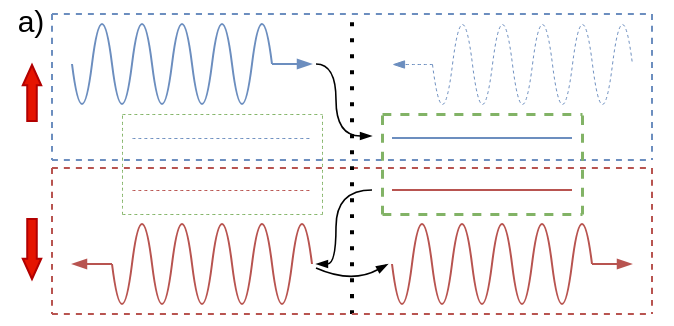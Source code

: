 <mxfile version="16.5.1" type="device"><diagram id="l3seAMB0fe14cYB8kFuQ" name="Page-1"><mxGraphModel dx="455" dy="326" grid="1" gridSize="10" guides="1" tooltips="1" connect="1" arrows="1" fold="1" page="1" pageScale="1" pageWidth="827" pageHeight="1169" math="0" shadow="0"><root><mxCell id="0"/><mxCell id="1" parent="0"/><mxCell id="nTtjCgQEIFGyHuIXyTcf-1" value="" style="swimlane;startSize=0;collapsible=0;strokeColor=none;allowArrows=0;connectable=0;strokeWidth=1;fillColor=none;" vertex="1" parent="1"><mxGeometry x="40" y="480" width="330" height="160" as="geometry"/></mxCell><mxCell id="nTtjCgQEIFGyHuIXyTcf-2" value="" style="endArrow=none;html=1;curved=1;fillColor=#f8cecc;strokeColor=#b85450;" edge="1" parent="nTtjCgQEIFGyHuIXyTcf-1"><mxGeometry width="50" height="50" relative="1" as="geometry"><mxPoint x="190" y="130" as="sourcePoint"/><mxPoint x="290" y="130" as="targetPoint"/><Array as="points"><mxPoint x="195" y="170"/><mxPoint x="205" y="90"/><mxPoint x="215" y="170"/><mxPoint x="225" y="90"/><mxPoint x="235" y="170"/><mxPoint x="245" y="90"/><mxPoint x="255" y="170"/><mxPoint x="265" y="90"/><mxPoint x="275" y="170"/><mxPoint x="285" y="90"/></Array></mxGeometry></mxCell><mxCell id="nTtjCgQEIFGyHuIXyTcf-3" value="" style="endArrow=blockThin;html=1;curved=1;endFill=1;endSize=5;startSize=2;fillColor=#f8cecc;strokeColor=#b85450;" edge="1" parent="nTtjCgQEIFGyHuIXyTcf-1"><mxGeometry width="50" height="50" relative="1" as="geometry"><mxPoint x="290" y="130" as="sourcePoint"/><mxPoint x="310" y="130" as="targetPoint"/></mxGeometry></mxCell><mxCell id="nTtjCgQEIFGyHuIXyTcf-4" value="" style="endArrow=none;html=1;curved=1;fillColor=#dae8fc;strokeColor=#6c8ebf;" edge="1" parent="nTtjCgQEIFGyHuIXyTcf-1"><mxGeometry width="50" height="50" relative="1" as="geometry"><mxPoint x="30" y="30" as="sourcePoint"/><mxPoint x="130" y="30" as="targetPoint"/><Array as="points"><mxPoint x="35" y="70"/><mxPoint x="45" y="-10"/><mxPoint x="55" y="70"/><mxPoint x="65" y="-10"/><mxPoint x="75" y="70"/><mxPoint x="85" y="-10"/><mxPoint x="95" y="70"/><mxPoint x="105" y="-10"/><mxPoint x="115" y="70"/><mxPoint x="125" y="-10"/></Array></mxGeometry></mxCell><mxCell id="nTtjCgQEIFGyHuIXyTcf-5" value="" style="endArrow=none;html=1;curved=1;fillColor=#f8cecc;strokeColor=#b85450;" edge="1" parent="nTtjCgQEIFGyHuIXyTcf-1"><mxGeometry width="50" height="50" relative="1" as="geometry"><mxPoint x="50" y="130" as="sourcePoint"/><mxPoint x="150" y="130" as="targetPoint"/><Array as="points"><mxPoint x="55" y="170"/><mxPoint x="65" y="90"/><mxPoint x="75" y="170"/><mxPoint x="85" y="90"/><mxPoint x="95" y="170"/><mxPoint x="105" y="90"/><mxPoint x="115" y="170"/><mxPoint x="125" y="90"/><mxPoint x="135" y="170"/><mxPoint x="145" y="90"/></Array></mxGeometry></mxCell><mxCell id="nTtjCgQEIFGyHuIXyTcf-6" value="" style="endArrow=blockThin;html=1;curved=1;endFill=1;endSize=5;startSize=2;fillColor=#f8cecc;strokeColor=#b85450;" edge="1" parent="nTtjCgQEIFGyHuIXyTcf-1"><mxGeometry width="50" height="50" relative="1" as="geometry"><mxPoint x="50" y="130" as="sourcePoint"/><mxPoint x="30" y="130" as="targetPoint"/></mxGeometry></mxCell><mxCell id="nTtjCgQEIFGyHuIXyTcf-7" value="" style="endArrow=none;dashed=1;html=1;strokeWidth=1;fontSize=15;curved=1;fillColor=#f8cecc;strokeColor=#b85450;" edge="1" parent="nTtjCgQEIFGyHuIXyTcf-1"><mxGeometry width="50" height="50" relative="1" as="geometry"><mxPoint x="20" y="82" as="sourcePoint"/><mxPoint x="320" y="82" as="targetPoint"/></mxGeometry></mxCell><mxCell id="nTtjCgQEIFGyHuIXyTcf-8" value="" style="endArrow=none;dashed=1;html=1;strokeWidth=1;fontSize=15;curved=1;fillColor=#dae8fc;strokeColor=#6c8ebf;" edge="1" parent="nTtjCgQEIFGyHuIXyTcf-1"><mxGeometry width="50" height="50" relative="1" as="geometry"><mxPoint x="20" y="78" as="sourcePoint"/><mxPoint x="320" y="78" as="targetPoint"/></mxGeometry></mxCell><mxCell id="nTtjCgQEIFGyHuIXyTcf-9" value="" style="shape=flexArrow;endArrow=classic;html=1;rounded=0;width=4.762;endSize=3.062;endWidth=3.447;fillColor=#e51400;strokeColor=#B20000;" edge="1" parent="nTtjCgQEIFGyHuIXyTcf-1"><mxGeometry width="50" height="50" relative="1" as="geometry"><mxPoint x="10" y="59" as="sourcePoint"/><mxPoint x="10" y="30" as="targetPoint"/><Array as="points"/></mxGeometry></mxCell><mxCell id="nTtjCgQEIFGyHuIXyTcf-10" value="" style="endArrow=none;dashed=1;html=1;dashPattern=1 3;strokeWidth=2;fontSize=15;curved=1;" edge="1" parent="nTtjCgQEIFGyHuIXyTcf-1"><mxGeometry width="50" height="50" relative="1" as="geometry"><mxPoint x="170" y="155" as="sourcePoint"/><mxPoint x="170" y="3" as="targetPoint"/></mxGeometry></mxCell><mxCell id="nTtjCgQEIFGyHuIXyTcf-11" value="" style="shape=flexArrow;endArrow=classic;html=1;rounded=0;width=4.762;endSize=3.062;endWidth=3.447;fillColor=#e51400;strokeColor=#B20000;" edge="1" parent="nTtjCgQEIFGyHuIXyTcf-1"><mxGeometry width="50" height="50" relative="1" as="geometry"><mxPoint x="10" y="107" as="sourcePoint"/><mxPoint x="10" y="138" as="targetPoint"/><Array as="points"/></mxGeometry></mxCell><mxCell id="nTtjCgQEIFGyHuIXyTcf-12" value="" style="endArrow=none;dashed=1;html=1;strokeWidth=1;fontSize=15;curved=1;fillColor=#f8cecc;strokeColor=#b85450;" edge="1" parent="nTtjCgQEIFGyHuIXyTcf-1"><mxGeometry width="50" height="50" relative="1" as="geometry"><mxPoint x="20" y="82" as="sourcePoint"/><mxPoint x="20" y="155" as="targetPoint"/></mxGeometry></mxCell><mxCell id="nTtjCgQEIFGyHuIXyTcf-13" value="" style="endArrow=none;dashed=1;html=1;strokeWidth=1;fontSize=15;curved=1;fillColor=#f8cecc;strokeColor=#b85450;" edge="1" parent="nTtjCgQEIFGyHuIXyTcf-1"><mxGeometry width="50" height="50" relative="1" as="geometry"><mxPoint x="320" y="82" as="sourcePoint"/><mxPoint x="320" y="155" as="targetPoint"/></mxGeometry></mxCell><mxCell id="nTtjCgQEIFGyHuIXyTcf-14" value="" style="endArrow=none;dashed=1;html=1;strokeWidth=1;fontSize=15;curved=1;fillColor=#dae8fc;strokeColor=#6c8ebf;" edge="1" parent="nTtjCgQEIFGyHuIXyTcf-1"><mxGeometry width="50" height="50" relative="1" as="geometry"><mxPoint x="320" y="5" as="sourcePoint"/><mxPoint x="320" y="78" as="targetPoint"/></mxGeometry></mxCell><mxCell id="nTtjCgQEIFGyHuIXyTcf-15" value="" style="endArrow=blockThin;html=1;curved=1;endFill=1;endSize=5;startSize=2;fillColor=#dae8fc;strokeColor=#6c8ebf;" edge="1" parent="nTtjCgQEIFGyHuIXyTcf-1"><mxGeometry width="50" height="50" relative="1" as="geometry"><mxPoint x="130" y="30" as="sourcePoint"/><mxPoint x="150" y="30" as="targetPoint"/></mxGeometry></mxCell><mxCell id="nTtjCgQEIFGyHuIXyTcf-16" value="" style="endArrow=none;html=1;fontSize=15;strokeWidth=1;curved=1;strokeColor=#6c8ebf;" edge="1" parent="nTtjCgQEIFGyHuIXyTcf-1"><mxGeometry width="50" height="50" relative="1" as="geometry"><mxPoint x="190" y="67" as="sourcePoint"/><mxPoint x="280" y="67" as="targetPoint"/></mxGeometry></mxCell><mxCell id="nTtjCgQEIFGyHuIXyTcf-17" value="" style="endArrow=none;html=1;fontSize=15;strokeWidth=1;curved=1;fillColor=#f8cecc;strokeColor=#b85450;" edge="1" parent="nTtjCgQEIFGyHuIXyTcf-1"><mxGeometry width="50" height="50" relative="1" as="geometry"><mxPoint x="190" y="93" as="sourcePoint"/><mxPoint x="280" y="93" as="targetPoint"/></mxGeometry></mxCell><mxCell id="nTtjCgQEIFGyHuIXyTcf-18" value="" style="endArrow=none;html=1;fontSize=15;strokeWidth=0.5;curved=1;dashed=1;fillColor=#dae8fc;strokeColor=#6c8ebf;" edge="1" parent="nTtjCgQEIFGyHuIXyTcf-1"><mxGeometry width="50" height="50" relative="1" as="geometry"><mxPoint x="60" y="67" as="sourcePoint"/><mxPoint x="150" y="67" as="targetPoint"/></mxGeometry></mxCell><mxCell id="nTtjCgQEIFGyHuIXyTcf-19" value="" style="endArrow=none;html=1;fontSize=15;strokeWidth=0.5;curved=1;dashed=1;fillColor=#f8cecc;strokeColor=#b85450;" edge="1" parent="nTtjCgQEIFGyHuIXyTcf-1"><mxGeometry width="50" height="50" relative="1" as="geometry"><mxPoint x="60" y="93" as="sourcePoint"/><mxPoint x="150" y="93" as="targetPoint"/></mxGeometry></mxCell><mxCell id="nTtjCgQEIFGyHuIXyTcf-20" value="" style="group" vertex="1" connectable="0" parent="nTtjCgQEIFGyHuIXyTcf-1"><mxGeometry x="185" y="55" width="100" height="50" as="geometry"/></mxCell><mxCell id="nTtjCgQEIFGyHuIXyTcf-21" value="" style="endArrow=none;dashed=1;html=1;strokeWidth=1.5;fontSize=15;curved=1;fillColor=#d5e8d4;strokeColor=#82b366;targetPerimeterSpacing=0;sourcePerimeterSpacing=0;endSize=6;startSize=5;" edge="1" parent="nTtjCgQEIFGyHuIXyTcf-20"><mxGeometry width="50" height="50" relative="1" as="geometry"><mxPoint x="100" y="50" as="sourcePoint"/><mxPoint x="100" as="targetPoint"/></mxGeometry></mxCell><mxCell id="nTtjCgQEIFGyHuIXyTcf-22" value="" style="endArrow=none;dashed=1;html=1;strokeWidth=1.5;fontSize=15;curved=1;fillColor=#d5e8d4;strokeColor=#82b366;targetPerimeterSpacing=0;sourcePerimeterSpacing=0;endSize=6;startSize=5;" edge="1" parent="nTtjCgQEIFGyHuIXyTcf-20"><mxGeometry width="50" height="50" relative="1" as="geometry"><mxPoint y="50" as="sourcePoint"/><mxPoint as="targetPoint"/></mxGeometry></mxCell><mxCell id="nTtjCgQEIFGyHuIXyTcf-23" value="" style="endArrow=none;dashed=1;html=1;strokeWidth=1.5;fontSize=15;curved=1;fillColor=#d5e8d4;strokeColor=#82b366;targetPerimeterSpacing=0;sourcePerimeterSpacing=0;endSize=6;startSize=5;" edge="1" parent="nTtjCgQEIFGyHuIXyTcf-20"><mxGeometry width="50" height="50" relative="1" as="geometry"><mxPoint as="sourcePoint"/><mxPoint x="100" as="targetPoint"/></mxGeometry></mxCell><mxCell id="nTtjCgQEIFGyHuIXyTcf-24" value="" style="endArrow=none;dashed=1;html=1;strokeWidth=1.5;fontSize=15;curved=1;fillColor=#d5e8d4;strokeColor=#82b366;targetPerimeterSpacing=0;sourcePerimeterSpacing=0;endSize=6;startSize=5;" edge="1" parent="nTtjCgQEIFGyHuIXyTcf-20"><mxGeometry width="50" height="50" relative="1" as="geometry"><mxPoint y="50" as="sourcePoint"/><mxPoint x="100" y="50" as="targetPoint"/></mxGeometry></mxCell><mxCell id="nTtjCgQEIFGyHuIXyTcf-25" value="" style="group" vertex="1" connectable="0" parent="nTtjCgQEIFGyHuIXyTcf-1"><mxGeometry x="55" y="55" width="100" height="50" as="geometry"/></mxCell><mxCell id="nTtjCgQEIFGyHuIXyTcf-26" value="" style="endArrow=none;dashed=1;html=1;strokeWidth=0.5;fontSize=15;curved=1;fillColor=#d5e8d4;strokeColor=#82b366;" edge="1" parent="nTtjCgQEIFGyHuIXyTcf-25"><mxGeometry width="50" height="50" relative="1" as="geometry"><mxPoint y="50" as="sourcePoint"/><mxPoint as="targetPoint"/></mxGeometry></mxCell><mxCell id="nTtjCgQEIFGyHuIXyTcf-27" value="" style="endArrow=none;dashed=1;html=1;strokeWidth=0.5;fontSize=15;curved=1;fillColor=#d5e8d4;strokeColor=#82b366;" edge="1" parent="nTtjCgQEIFGyHuIXyTcf-25"><mxGeometry width="50" height="50" relative="1" as="geometry"><mxPoint x="100" y="50" as="sourcePoint"/><mxPoint x="100" as="targetPoint"/></mxGeometry></mxCell><mxCell id="nTtjCgQEIFGyHuIXyTcf-28" value="" style="endArrow=none;dashed=1;html=1;strokeWidth=0.5;fontSize=15;curved=1;fillColor=#d5e8d4;strokeColor=#82b366;" edge="1" parent="nTtjCgQEIFGyHuIXyTcf-25"><mxGeometry width="50" height="50" relative="1" as="geometry"><mxPoint as="sourcePoint"/><mxPoint x="100" as="targetPoint"/></mxGeometry></mxCell><mxCell id="nTtjCgQEIFGyHuIXyTcf-29" value="" style="endArrow=none;dashed=1;html=1;strokeWidth=0.5;fontSize=15;curved=1;fillColor=#d5e8d4;strokeColor=#82b366;" edge="1" parent="nTtjCgQEIFGyHuIXyTcf-25"><mxGeometry width="50" height="50" relative="1" as="geometry"><mxPoint y="50" as="sourcePoint"/><mxPoint x="100" y="50" as="targetPoint"/></mxGeometry></mxCell><mxCell id="nTtjCgQEIFGyHuIXyTcf-30" value="" style="endArrow=none;html=1;curved=1;fillColor=#dae8fc;strokeColor=#6c8ebf;dashed=1;strokeWidth=0.5;" edge="1" parent="nTtjCgQEIFGyHuIXyTcf-1"><mxGeometry width="50" height="50" relative="1" as="geometry"><mxPoint x="210" y="30" as="sourcePoint"/><mxPoint x="310" y="30" as="targetPoint"/><Array as="points"><mxPoint x="215" y="70"/><mxPoint x="225" y="-10"/><mxPoint x="235" y="70"/><mxPoint x="245" y="-10"/><mxPoint x="255" y="70"/><mxPoint x="265" y="-10"/><mxPoint x="275" y="70"/><mxPoint x="285" y="-10"/><mxPoint x="295" y="70"/><mxPoint x="305" y="-10"/></Array></mxGeometry></mxCell><mxCell id="nTtjCgQEIFGyHuIXyTcf-32" value="" style="endArrow=none;dashed=1;html=1;strokeWidth=1;fontSize=15;curved=1;fillColor=#dae8fc;strokeColor=#6c8ebf;" edge="1" parent="nTtjCgQEIFGyHuIXyTcf-1"><mxGeometry width="50" height="50" relative="1" as="geometry"><mxPoint x="20.0" y="5" as="sourcePoint"/><mxPoint x="320" y="5" as="targetPoint"/></mxGeometry></mxCell><mxCell id="nTtjCgQEIFGyHuIXyTcf-33" value="" style="endArrow=none;dashed=1;html=1;strokeWidth=1;fontSize=15;curved=1;fillColor=#f8cecc;strokeColor=#b85450;" edge="1" parent="nTtjCgQEIFGyHuIXyTcf-1"><mxGeometry width="50" height="50" relative="1" as="geometry"><mxPoint x="20.0" y="155" as="sourcePoint"/><mxPoint x="320" y="155" as="targetPoint"/></mxGeometry></mxCell><mxCell id="nTtjCgQEIFGyHuIXyTcf-38" value="&lt;font style=&quot;font-size: 15px&quot;&gt;a)&lt;/font&gt;" style="text;html=1;align=center;verticalAlign=middle;resizable=0;points=[];autosize=1;strokeColor=none;fillColor=none;" vertex="1" parent="nTtjCgQEIFGyHuIXyTcf-1"><mxGeometry x="-6" y="-2" width="30" height="20" as="geometry"/></mxCell><mxCell id="nTtjCgQEIFGyHuIXyTcf-34" value="" style="endArrow=none;dashed=1;html=1;strokeWidth=1;fontSize=15;curved=1;fillColor=#dae8fc;strokeColor=#6c8ebf;" edge="1" parent="1"><mxGeometry width="50" height="50" relative="1" as="geometry"><mxPoint x="60.0" y="485" as="sourcePoint"/><mxPoint x="60.0" y="558" as="targetPoint"/></mxGeometry></mxCell><mxCell id="nTtjCgQEIFGyHuIXyTcf-35" value="" style="endArrow=blockThin;html=1;fontSize=15;startSize=5;endSize=4;sourcePerimeterSpacing=0;targetPerimeterSpacing=0;strokeWidth=0.8;curved=1;endFill=1;" edge="1" parent="1"><mxGeometry width="50" height="50" relative="1" as="geometry"><mxPoint x="192" y="510" as="sourcePoint"/><mxPoint x="220" y="546" as="targetPoint"/><Array as="points"><mxPoint x="202" y="510"/><mxPoint x="202" y="546"/></Array></mxGeometry></mxCell><mxCell id="nTtjCgQEIFGyHuIXyTcf-36" value="" style="endArrow=blockThin;html=1;fontSize=15;startSize=5;endSize=4;sourcePerimeterSpacing=0;targetPerimeterSpacing=0;strokeWidth=0.8;curved=1;endFill=1;" edge="1" parent="1"><mxGeometry width="50" height="50" relative="1" as="geometry"><mxPoint x="220" y="573" as="sourcePoint"/><mxPoint x="192" y="610" as="targetPoint"/><Array as="points"><mxPoint x="202" y="573"/><mxPoint x="202" y="610"/></Array></mxGeometry></mxCell><mxCell id="nTtjCgQEIFGyHuIXyTcf-37" value="" style="endArrow=blockThin;html=1;fontSize=15;startSize=5;endSize=4;sourcePerimeterSpacing=0;targetPerimeterSpacing=0;strokeWidth=0.8;curved=1;endFill=1;" edge="1" parent="1"><mxGeometry width="50" height="50" relative="1" as="geometry"><mxPoint x="192" y="612" as="sourcePoint"/><mxPoint x="228" y="610" as="targetPoint"/><Array as="points"><mxPoint x="210" y="620"/></Array></mxGeometry></mxCell><mxCell id="nTtjCgQEIFGyHuIXyTcf-31" value="" style="endArrow=blockThin;html=1;curved=1;endFill=1;endSize=5;startSize=2;fillColor=#dae8fc;strokeColor=#6c8ebf;dashed=1;strokeWidth=0.5;" edge="1" parent="1"><mxGeometry width="50" height="50" relative="1" as="geometry"><mxPoint x="250" y="510" as="sourcePoint"/><mxPoint x="230" y="510" as="targetPoint"/></mxGeometry></mxCell></root></mxGraphModel></diagram></mxfile>